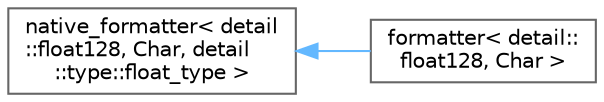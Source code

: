 digraph "类继承关系图"
{
 // LATEX_PDF_SIZE
  bgcolor="transparent";
  edge [fontname=Helvetica,fontsize=10,labelfontname=Helvetica,labelfontsize=10];
  node [fontname=Helvetica,fontsize=10,shape=box,height=0.2,width=0.4];
  rankdir="LR";
  Node0 [id="Node000000",label="native_formatter\< detail\l::float128, Char, detail\l::type::float_type \>",height=0.2,width=0.4,color="grey40", fillcolor="white", style="filled",URL="$structdetail_1_1native__formatter.html",tooltip=" "];
  Node0 -> Node1 [id="edge284_Node000000_Node000001",dir="back",color="steelblue1",style="solid",tooltip=" "];
  Node1 [id="Node000001",label="formatter\< detail::\lfloat128, Char \>",height=0.2,width=0.4,color="grey40", fillcolor="white", style="filled",URL="$structformatter_3_01detail_1_1float128_00_01_char_01_4.html",tooltip=" "];
}
